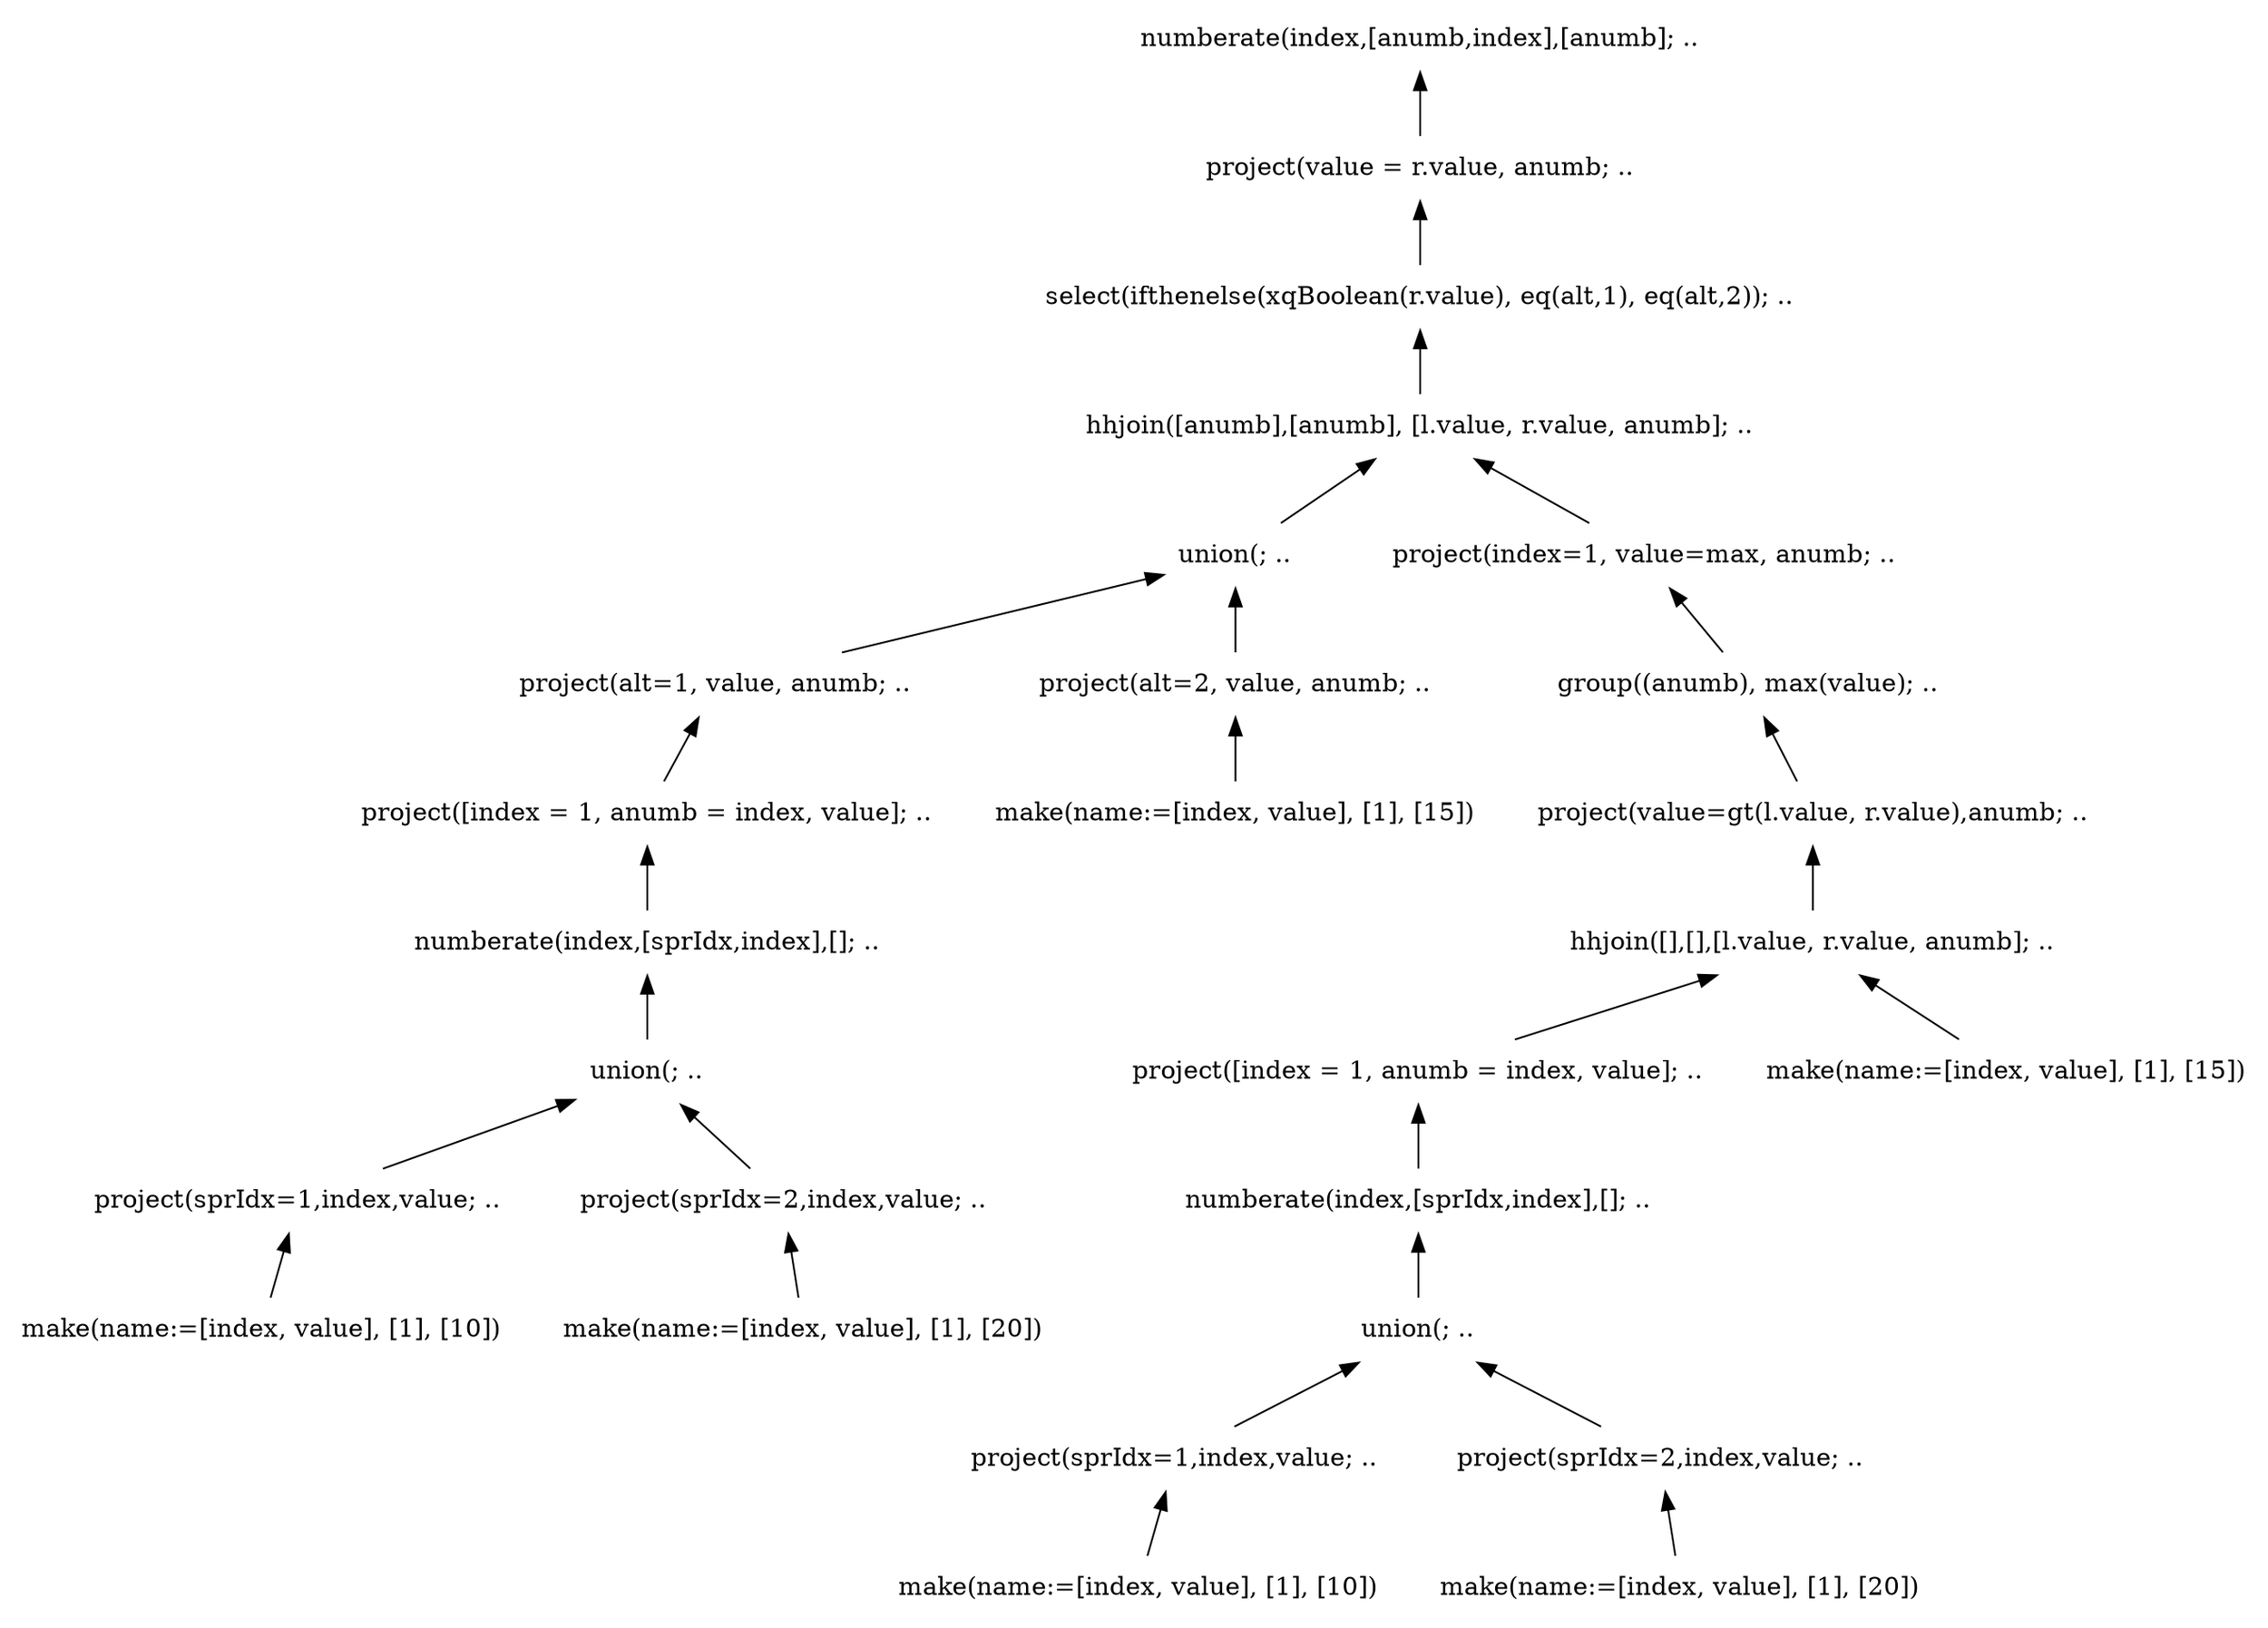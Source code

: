 digraph AST {
edge [color=black, dir=both, weight=1, fontcolor=black, arrowhead=none, arrowtail=normal]
node [shape=plaintext]
  numberate1 -> project2
    project2 -> select3
      select3 -> hhjoin4
        hhjoin4 -> union5
          union5 -> project6
            project6 -> project7
              project7 -> numberate8
                numberate8 -> union9
                  union9 -> project10
                    project10 -> make11
make11 [label="make(name:=[index, value], [1], [10])"]
project10 [label="project(sprIdx=1,index,value; .."]
                    union9 -> project12
                      project12 -> make13
make13 [label="make(name:=[index, value], [1], [20])"]
project12 [label="project(sprIdx=2,index,value; .."]
union9 [label="union(; .."]
numberate8 [label="numberate(index,[sprIdx,index],[]; .."]
project7 [label="project([index = 1, anumb = index, value]; .."]
project6 [label="project(alt=1, value, anumb; .."]
            union5 -> project14
              project14 -> make15
make15 [label="make(name:=[index, value], [1], [15])"]
project14 [label="project(alt=2, value, anumb; .."]
union5 [label="union(; .."]
          hhjoin4 -> project16
            project16 -> group17
              group17 -> project18
                project18 -> hhjoin19
                  hhjoin19 -> project20
                    project20 -> numberate21
                      numberate21 -> union22
                        union22 -> project23
                          project23 -> make24
make24 [label="make(name:=[index, value], [1], [10])"]
project23 [label="project(sprIdx=1,index,value; .."]
                          union22 -> project25
                            project25 -> make26
make26 [label="make(name:=[index, value], [1], [20])"]
project25 [label="project(sprIdx=2,index,value; .."]
union22 [label="union(; .."]
numberate21 [label="numberate(index,[sprIdx,index],[]; .."]
project20 [label="project([index = 1, anumb = index, value]; .."]
                    hhjoin19 -> make27
make27 [label="make(name:=[index, value], [1], [15])"]
hhjoin19 [label="hhjoin([],[],[l.value, r.value, anumb]; .."]
project18 [label="project(value=gt(l.value, r.value),anumb; .."]
group17 [label="group((anumb), max(value); .."]
project16 [label="project(index=1, value=max, anumb; .."]
hhjoin4 [label="hhjoin([anumb],[anumb], [l.value, r.value, anumb]; .."]
select3 [label="select(ifthenelse(xqBoolean(r.value), eq(alt,1), eq(alt,2)); .."]
project2 [label="project(value = r.value, anumb; .."]
numberate1 [label="numberate(index,[anumb,index],[anumb]; .."]

}